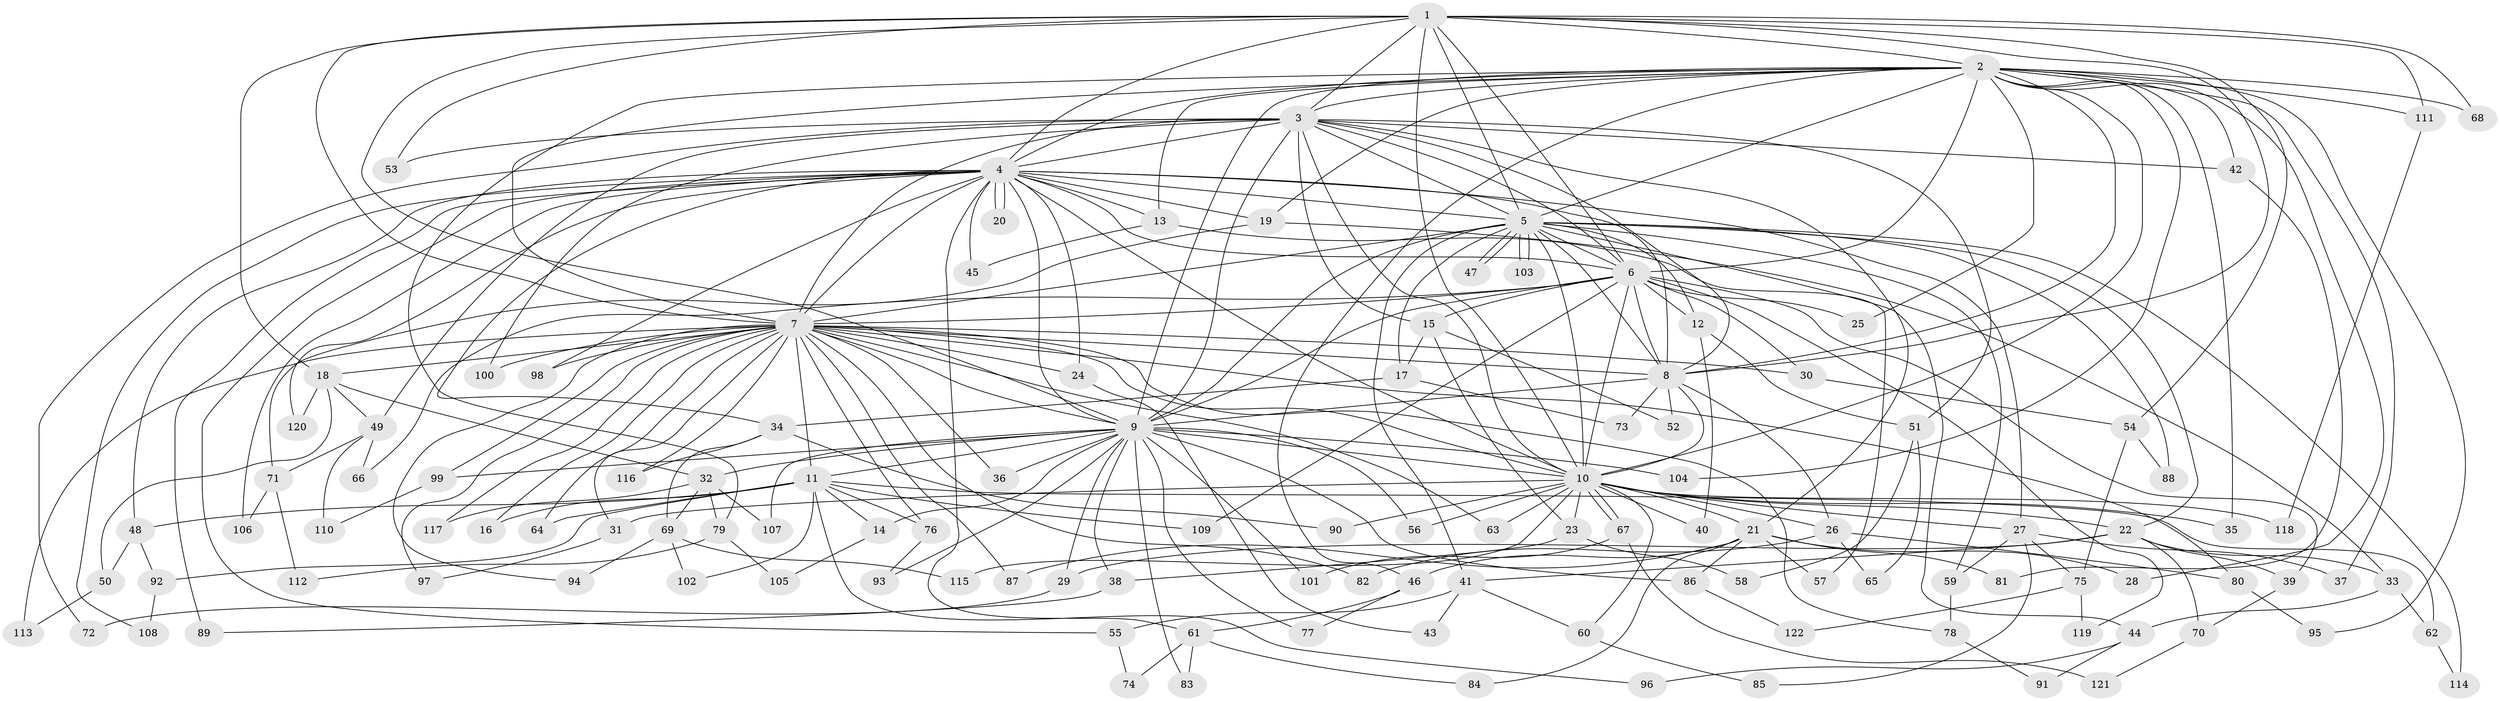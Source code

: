 // coarse degree distribution, {13: 0.061224489795918366, 16: 0.04081632653061224, 33: 0.02040816326530612, 12: 0.04081632653061224, 10: 0.02040816326530612, 4: 0.16326530612244897, 5: 0.10204081632653061, 3: 0.10204081632653061, 7: 0.02040816326530612, 1: 0.08163265306122448, 9: 0.061224489795918366, 6: 0.04081632653061224, 2: 0.24489795918367346}
// Generated by graph-tools (version 1.1) at 2025/49/03/04/25 22:49:19]
// undirected, 122 vertices, 269 edges
graph export_dot {
  node [color=gray90,style=filled];
  1;
  2;
  3;
  4;
  5;
  6;
  7;
  8;
  9;
  10;
  11;
  12;
  13;
  14;
  15;
  16;
  17;
  18;
  19;
  20;
  21;
  22;
  23;
  24;
  25;
  26;
  27;
  28;
  29;
  30;
  31;
  32;
  33;
  34;
  35;
  36;
  37;
  38;
  39;
  40;
  41;
  42;
  43;
  44;
  45;
  46;
  47;
  48;
  49;
  50;
  51;
  52;
  53;
  54;
  55;
  56;
  57;
  58;
  59;
  60;
  61;
  62;
  63;
  64;
  65;
  66;
  67;
  68;
  69;
  70;
  71;
  72;
  73;
  74;
  75;
  76;
  77;
  78;
  79;
  80;
  81;
  82;
  83;
  84;
  85;
  86;
  87;
  88;
  89;
  90;
  91;
  92;
  93;
  94;
  95;
  96;
  97;
  98;
  99;
  100;
  101;
  102;
  103;
  104;
  105;
  106;
  107;
  108;
  109;
  110;
  111;
  112;
  113;
  114;
  115;
  116;
  117;
  118;
  119;
  120;
  121;
  122;
  1 -- 2;
  1 -- 3;
  1 -- 4;
  1 -- 5;
  1 -- 6;
  1 -- 7;
  1 -- 8;
  1 -- 9;
  1 -- 10;
  1 -- 18;
  1 -- 53;
  1 -- 54;
  1 -- 68;
  1 -- 111;
  2 -- 3;
  2 -- 4;
  2 -- 5;
  2 -- 6;
  2 -- 7;
  2 -- 8;
  2 -- 9;
  2 -- 10;
  2 -- 13;
  2 -- 19;
  2 -- 25;
  2 -- 28;
  2 -- 35;
  2 -- 37;
  2 -- 42;
  2 -- 46;
  2 -- 68;
  2 -- 79;
  2 -- 95;
  2 -- 104;
  2 -- 111;
  3 -- 4;
  3 -- 5;
  3 -- 6;
  3 -- 7;
  3 -- 8;
  3 -- 9;
  3 -- 10;
  3 -- 15;
  3 -- 21;
  3 -- 42;
  3 -- 49;
  3 -- 51;
  3 -- 53;
  3 -- 72;
  3 -- 100;
  4 -- 5;
  4 -- 6;
  4 -- 7;
  4 -- 8;
  4 -- 9;
  4 -- 10;
  4 -- 13;
  4 -- 19;
  4 -- 20;
  4 -- 20;
  4 -- 24;
  4 -- 27;
  4 -- 34;
  4 -- 45;
  4 -- 48;
  4 -- 55;
  4 -- 61;
  4 -- 89;
  4 -- 98;
  4 -- 106;
  4 -- 108;
  4 -- 120;
  5 -- 6;
  5 -- 7;
  5 -- 8;
  5 -- 9;
  5 -- 10;
  5 -- 12;
  5 -- 17;
  5 -- 22;
  5 -- 41;
  5 -- 44;
  5 -- 47;
  5 -- 47;
  5 -- 59;
  5 -- 88;
  5 -- 103;
  5 -- 103;
  5 -- 114;
  6 -- 7;
  6 -- 8;
  6 -- 9;
  6 -- 10;
  6 -- 12;
  6 -- 15;
  6 -- 25;
  6 -- 30;
  6 -- 39;
  6 -- 66;
  6 -- 109;
  6 -- 119;
  7 -- 8;
  7 -- 9;
  7 -- 10;
  7 -- 11;
  7 -- 16;
  7 -- 18;
  7 -- 24;
  7 -- 30;
  7 -- 31;
  7 -- 36;
  7 -- 63;
  7 -- 64;
  7 -- 76;
  7 -- 78;
  7 -- 80;
  7 -- 82;
  7 -- 87;
  7 -- 94;
  7 -- 97;
  7 -- 98;
  7 -- 99;
  7 -- 100;
  7 -- 113;
  7 -- 116;
  7 -- 117;
  8 -- 9;
  8 -- 10;
  8 -- 26;
  8 -- 52;
  8 -- 73;
  9 -- 10;
  9 -- 11;
  9 -- 14;
  9 -- 29;
  9 -- 32;
  9 -- 36;
  9 -- 38;
  9 -- 56;
  9 -- 77;
  9 -- 83;
  9 -- 86;
  9 -- 93;
  9 -- 99;
  9 -- 101;
  9 -- 104;
  9 -- 107;
  10 -- 21;
  10 -- 22;
  10 -- 23;
  10 -- 26;
  10 -- 27;
  10 -- 31;
  10 -- 35;
  10 -- 40;
  10 -- 56;
  10 -- 60;
  10 -- 63;
  10 -- 67;
  10 -- 67;
  10 -- 90;
  10 -- 115;
  10 -- 118;
  11 -- 14;
  11 -- 16;
  11 -- 48;
  11 -- 62;
  11 -- 64;
  11 -- 76;
  11 -- 92;
  11 -- 96;
  11 -- 102;
  11 -- 109;
  12 -- 40;
  12 -- 51;
  13 -- 45;
  13 -- 57;
  14 -- 105;
  15 -- 17;
  15 -- 23;
  15 -- 52;
  17 -- 34;
  17 -- 73;
  18 -- 32;
  18 -- 49;
  18 -- 50;
  18 -- 120;
  19 -- 33;
  19 -- 71;
  21 -- 28;
  21 -- 46;
  21 -- 57;
  21 -- 81;
  21 -- 84;
  21 -- 86;
  21 -- 87;
  22 -- 29;
  22 -- 33;
  22 -- 39;
  22 -- 41;
  22 -- 70;
  23 -- 38;
  23 -- 58;
  24 -- 43;
  26 -- 65;
  26 -- 80;
  26 -- 82;
  27 -- 37;
  27 -- 59;
  27 -- 75;
  27 -- 85;
  29 -- 72;
  30 -- 54;
  31 -- 97;
  32 -- 69;
  32 -- 79;
  32 -- 107;
  32 -- 117;
  33 -- 44;
  33 -- 62;
  34 -- 69;
  34 -- 90;
  34 -- 116;
  38 -- 89;
  39 -- 70;
  41 -- 43;
  41 -- 55;
  41 -- 60;
  42 -- 81;
  44 -- 91;
  44 -- 96;
  46 -- 61;
  46 -- 77;
  48 -- 50;
  48 -- 92;
  49 -- 66;
  49 -- 71;
  49 -- 110;
  50 -- 113;
  51 -- 58;
  51 -- 65;
  54 -- 75;
  54 -- 88;
  55 -- 74;
  59 -- 78;
  60 -- 85;
  61 -- 74;
  61 -- 83;
  61 -- 84;
  62 -- 114;
  67 -- 101;
  67 -- 121;
  69 -- 94;
  69 -- 102;
  69 -- 115;
  70 -- 121;
  71 -- 106;
  71 -- 112;
  75 -- 119;
  75 -- 122;
  76 -- 93;
  78 -- 91;
  79 -- 105;
  79 -- 112;
  80 -- 95;
  86 -- 122;
  92 -- 108;
  99 -- 110;
  111 -- 118;
}
